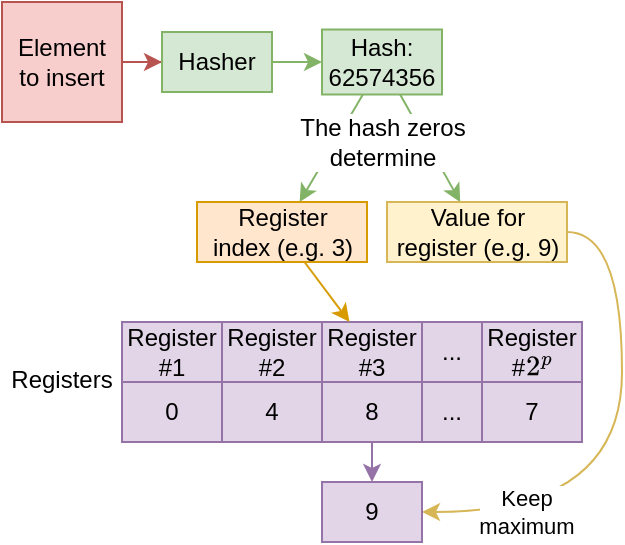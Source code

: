 <mxfile version="20.2.3" type="device"><diagram id="Q5ThDq57a-jVdql5YEsZ" name="Pagina-1"><mxGraphModel dx="618" dy="425" grid="1" gridSize="10" guides="1" tooltips="1" connect="1" arrows="1" fold="1" page="1" pageScale="1" pageWidth="827" pageHeight="1169" math="1" shadow="0"><root><mxCell id="0"/><mxCell id="1" parent="0"/><mxCell id="c-ac1EjFHzSpQSNkD0dy-1" value="Register&lt;br&gt;#1" style="rounded=0;whiteSpace=wrap;html=1;fillColor=#e1d5e7;strokeColor=#9673a6;" vertex="1" parent="1"><mxGeometry x="120" y="340" width="50" height="30" as="geometry"/></mxCell><mxCell id="c-ac1EjFHzSpQSNkD0dy-2" value="Register&lt;br&gt;#2" style="rounded=0;whiteSpace=wrap;html=1;fillColor=#e1d5e7;strokeColor=#9673a6;" vertex="1" parent="1"><mxGeometry x="170" y="340" width="50" height="30" as="geometry"/></mxCell><mxCell id="c-ac1EjFHzSpQSNkD0dy-3" value="Register&lt;br&gt;#3" style="rounded=0;whiteSpace=wrap;html=1;fillColor=#e1d5e7;strokeColor=#9673a6;" vertex="1" parent="1"><mxGeometry x="220" y="340" width="50" height="30" as="geometry"/></mxCell><mxCell id="c-ac1EjFHzSpQSNkD0dy-4" value="..." style="rounded=0;whiteSpace=wrap;html=1;fillColor=#e1d5e7;strokeColor=#9673a6;" vertex="1" parent="1"><mxGeometry x="270" y="340" width="30" height="30" as="geometry"/></mxCell><mxCell id="c-ac1EjFHzSpQSNkD0dy-7" value="Register&lt;br&gt;#&lt;svg style=&quot;vertical-align: 0px;&quot; xmlns:xlink=&quot;http://www.w3.org/1999/xlink&quot; viewBox=&quot;0 -675.5 938.7 675.5&quot; role=&quot;img&quot; height=&quot;1.528ex&quot; width=&quot;2.124ex&quot; xmlns=&quot;http://www.w3.org/2000/svg&quot;&gt;&lt;defs&gt;&lt;path d=&quot;M109 429Q82 429 66 447T50 491Q50 562 103 614T235 666Q326 666 387 610T449 465Q449 422 429 383T381 315T301 241Q265 210 201 149L142 93L218 92Q375 92 385 97Q392 99 409 186V189H449V186Q448 183 436 95T421 3V0H50V19V31Q50 38 56 46T86 81Q115 113 136 137Q145 147 170 174T204 211T233 244T261 278T284 308T305 340T320 369T333 401T340 431T343 464Q343 527 309 573T212 619Q179 619 154 602T119 569T109 550Q109 549 114 549Q132 549 151 535T170 489Q170 464 154 447T109 429Z&quot; id=&quot;MJX-1-TEX-N-32&quot;&gt;&lt;/path&gt;&lt;path d=&quot;M23 287Q24 290 25 295T30 317T40 348T55 381T75 411T101 433T134 442Q209 442 230 378L240 387Q302 442 358 442Q423 442 460 395T497 281Q497 173 421 82T249 -10Q227 -10 210 -4Q199 1 187 11T168 28L161 36Q160 35 139 -51T118 -138Q118 -144 126 -145T163 -148H188Q194 -155 194 -157T191 -175Q188 -187 185 -190T172 -194Q170 -194 161 -194T127 -193T65 -192Q-5 -192 -24 -194H-32Q-39 -187 -39 -183Q-37 -156 -26 -148H-6Q28 -147 33 -136Q36 -130 94 103T155 350Q156 355 156 364Q156 405 131 405Q109 405 94 377T71 316T59 280Q57 278 43 278H29Q23 284 23 287ZM178 102Q200 26 252 26Q282 26 310 49T356 107Q374 141 392 215T411 325V331Q411 405 350 405Q339 405 328 402T306 393T286 380T269 365T254 350T243 336T235 326L232 322Q232 321 229 308T218 264T204 212Q178 106 178 102Z&quot; id=&quot;MJX-1-TEX-I-1D45D&quot;&gt;&lt;/path&gt;&lt;/defs&gt;&lt;g transform=&quot;scale(1,-1)&quot; stroke-width=&quot;0&quot; fill=&quot;currentColor&quot; stroke=&quot;currentColor&quot;&gt;&lt;g data-mml-node=&quot;math&quot;&gt;&lt;g data-mml-node=&quot;msup&quot;&gt;&lt;g data-mml-node=&quot;mn&quot;&gt;&lt;use xlink:href=&quot;#MJX-1-TEX-N-32&quot; data-c=&quot;32&quot;&gt;&lt;/use&gt;&lt;/g&gt;&lt;g transform=&quot;translate(533,363) scale(0.707)&quot; data-mml-node=&quot;mi&quot;&gt;&lt;use xlink:href=&quot;#MJX-1-TEX-I-1D45D&quot; data-c=&quot;1D45D&quot;&gt;&lt;/use&gt;&lt;/g&gt;&lt;/g&gt;&lt;/g&gt;&lt;/g&gt;&lt;/svg&gt;" style="rounded=0;whiteSpace=wrap;html=1;fillColor=#e1d5e7;strokeColor=#9673a6;" vertex="1" parent="1"><mxGeometry x="300" y="340" width="50" height="30" as="geometry"/></mxCell><mxCell id="c-ac1EjFHzSpQSNkD0dy-8" value="Registers" style="text;html=1;strokeColor=none;fillColor=none;align=center;verticalAlign=middle;whiteSpace=wrap;rounded=0;" vertex="1" parent="1"><mxGeometry x="60" y="354" width="60" height="30" as="geometry"/></mxCell><mxCell id="c-ac1EjFHzSpQSNkD0dy-12" style="edgeStyle=orthogonalEdgeStyle;rounded=0;orthogonalLoop=1;jettySize=auto;html=1;fillColor=#f8cecc;strokeColor=#b85450;" edge="1" parent="1" source="c-ac1EjFHzSpQSNkD0dy-10" target="c-ac1EjFHzSpQSNkD0dy-11"><mxGeometry relative="1" as="geometry"/></mxCell><mxCell id="c-ac1EjFHzSpQSNkD0dy-10" value="Element&lt;br&gt;to insert" style="rounded=0;whiteSpace=wrap;html=1;fillColor=#f8cecc;strokeColor=#b85450;" vertex="1" parent="1"><mxGeometry x="60" y="180" width="60" height="60" as="geometry"/></mxCell><mxCell id="c-ac1EjFHzSpQSNkD0dy-16" style="edgeStyle=orthogonalEdgeStyle;rounded=0;orthogonalLoop=1;jettySize=auto;html=1;fillColor=#d5e8d4;strokeColor=#82b366;" edge="1" parent="1" source="c-ac1EjFHzSpQSNkD0dy-11" target="c-ac1EjFHzSpQSNkD0dy-13"><mxGeometry relative="1" as="geometry"/></mxCell><mxCell id="c-ac1EjFHzSpQSNkD0dy-11" value="Hasher" style="rounded=0;whiteSpace=wrap;html=1;fillColor=#d5e8d4;strokeColor=#82b366;" vertex="1" parent="1"><mxGeometry x="140" y="195" width="55" height="30" as="geometry"/></mxCell><mxCell id="c-ac1EjFHzSpQSNkD0dy-18" style="rounded=0;orthogonalLoop=1;jettySize=auto;html=1;fillColor=#d5e8d4;strokeColor=#82b366;" edge="1" parent="1" source="c-ac1EjFHzSpQSNkD0dy-13" target="c-ac1EjFHzSpQSNkD0dy-17"><mxGeometry relative="1" as="geometry"/></mxCell><mxCell id="c-ac1EjFHzSpQSNkD0dy-20" style="edgeStyle=none;rounded=0;orthogonalLoop=1;jettySize=auto;html=1;fillColor=#d5e8d4;strokeColor=#82b366;" edge="1" parent="1" source="c-ac1EjFHzSpQSNkD0dy-13" target="c-ac1EjFHzSpQSNkD0dy-19"><mxGeometry relative="1" as="geometry"/></mxCell><mxCell id="c-ac1EjFHzSpQSNkD0dy-13" value="Hash: 62574356" style="rounded=0;whiteSpace=wrap;html=1;fillColor=#d5e8d4;strokeColor=#82b366;" vertex="1" parent="1"><mxGeometry x="220" y="193.75" width="60" height="32.5" as="geometry"/></mxCell><mxCell id="c-ac1EjFHzSpQSNkD0dy-22" style="edgeStyle=none;rounded=0;orthogonalLoop=1;jettySize=auto;html=1;fillColor=#ffe6cc;strokeColor=#d79b00;" edge="1" parent="1" source="c-ac1EjFHzSpQSNkD0dy-17" target="c-ac1EjFHzSpQSNkD0dy-3"><mxGeometry relative="1" as="geometry"/></mxCell><mxCell id="c-ac1EjFHzSpQSNkD0dy-17" value="Register&lt;br&gt;index (e.g. 3)" style="rounded=0;whiteSpace=wrap;html=1;fillColor=#ffe6cc;strokeColor=#d79b00;" vertex="1" parent="1"><mxGeometry x="157.5" y="280" width="85" height="30" as="geometry"/></mxCell><mxCell id="c-ac1EjFHzSpQSNkD0dy-30" style="edgeStyle=orthogonalEdgeStyle;rounded=0;orthogonalLoop=1;jettySize=auto;html=1;curved=1;fillColor=#fff2cc;strokeColor=#d6b656;entryX=1;entryY=0.5;entryDx=0;entryDy=0;" edge="1" parent="1" source="c-ac1EjFHzSpQSNkD0dy-19" target="c-ac1EjFHzSpQSNkD0dy-29"><mxGeometry relative="1" as="geometry"><Array as="points"><mxPoint x="370" y="295"/><mxPoint x="370" y="435"/></Array></mxGeometry></mxCell><mxCell id="c-ac1EjFHzSpQSNkD0dy-31" value="Keep&lt;br&gt;maximum" style="edgeLabel;html=1;align=center;verticalAlign=middle;resizable=0;points=[];" vertex="1" connectable="0" parent="c-ac1EjFHzSpQSNkD0dy-30"><mxGeometry x="0.766" y="-1" relative="1" as="geometry"><mxPoint x="20" y="1" as="offset"/></mxGeometry></mxCell><mxCell id="c-ac1EjFHzSpQSNkD0dy-19" value="Value for register (e.g. 9)" style="rounded=0;whiteSpace=wrap;html=1;fillColor=#fff2cc;strokeColor=#d6b656;" vertex="1" parent="1"><mxGeometry x="252.5" y="280" width="90" height="30" as="geometry"/></mxCell><mxCell id="c-ac1EjFHzSpQSNkD0dy-21" value="The hash zeros&lt;br&gt;determine" style="text;html=1;align=center;verticalAlign=middle;resizable=0;points=[];autosize=1;strokeColor=none;fillColor=none;spacing=0;labelBackgroundColor=default;" vertex="1" parent="1"><mxGeometry x="200" y="230" width="100" height="40" as="geometry"/></mxCell><mxCell id="c-ac1EjFHzSpQSNkD0dy-23" value="0" style="rounded=0;whiteSpace=wrap;html=1;fillColor=#e1d5e7;strokeColor=#9673a6;" vertex="1" parent="1"><mxGeometry x="120" y="370" width="50" height="30" as="geometry"/></mxCell><mxCell id="c-ac1EjFHzSpQSNkD0dy-24" value="4" style="rounded=0;whiteSpace=wrap;html=1;fillColor=#e1d5e7;strokeColor=#9673a6;" vertex="1" parent="1"><mxGeometry x="170" y="370" width="50" height="30" as="geometry"/></mxCell><mxCell id="c-ac1EjFHzSpQSNkD0dy-32" style="edgeStyle=orthogonalEdgeStyle;curved=1;rounded=0;orthogonalLoop=1;jettySize=auto;html=1;fillColor=#e1d5e7;strokeColor=#9673a6;" edge="1" parent="1" source="c-ac1EjFHzSpQSNkD0dy-25" target="c-ac1EjFHzSpQSNkD0dy-29"><mxGeometry relative="1" as="geometry"/></mxCell><mxCell id="c-ac1EjFHzSpQSNkD0dy-25" value="8" style="rounded=0;whiteSpace=wrap;html=1;fillColor=#e1d5e7;strokeColor=#9673a6;" vertex="1" parent="1"><mxGeometry x="220" y="370" width="50" height="30" as="geometry"/></mxCell><mxCell id="c-ac1EjFHzSpQSNkD0dy-26" value="..." style="rounded=0;whiteSpace=wrap;html=1;fillColor=#e1d5e7;strokeColor=#9673a6;" vertex="1" parent="1"><mxGeometry x="270" y="370" width="30" height="30" as="geometry"/></mxCell><mxCell id="c-ac1EjFHzSpQSNkD0dy-28" value="7" style="rounded=0;whiteSpace=wrap;html=1;fillColor=#e1d5e7;strokeColor=#9673a6;" vertex="1" parent="1"><mxGeometry x="300" y="370" width="50" height="30" as="geometry"/></mxCell><mxCell id="c-ac1EjFHzSpQSNkD0dy-29" value="9" style="rounded=0;whiteSpace=wrap;html=1;fillColor=#e1d5e7;strokeColor=#9673a6;" vertex="1" parent="1"><mxGeometry x="220" y="420" width="50" height="30" as="geometry"/></mxCell></root></mxGraphModel></diagram></mxfile>